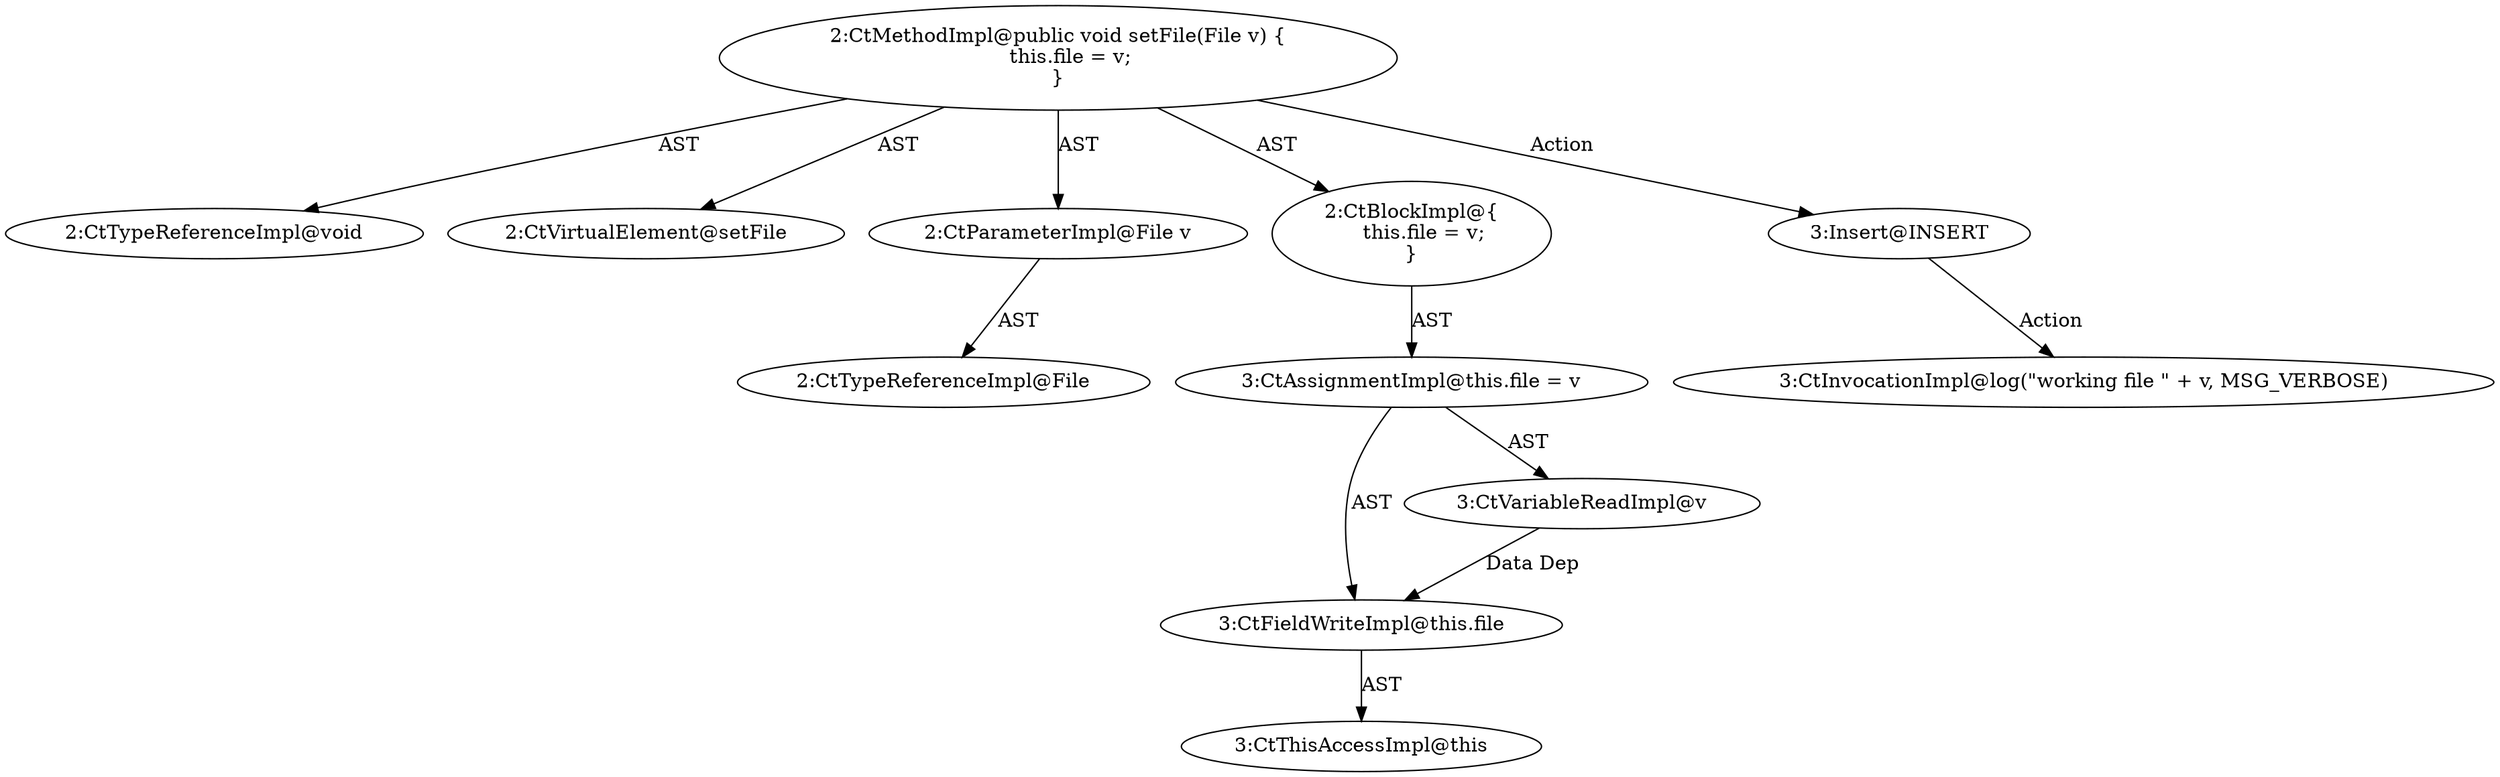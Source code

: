 digraph "setFile#?,File" {
0 [label="2:CtTypeReferenceImpl@void" shape=ellipse]
1 [label="2:CtVirtualElement@setFile" shape=ellipse]
2 [label="2:CtParameterImpl@File v" shape=ellipse]
3 [label="2:CtTypeReferenceImpl@File" shape=ellipse]
4 [label="3:CtFieldWriteImpl@this.file" shape=ellipse]
5 [label="3:CtThisAccessImpl@this" shape=ellipse]
6 [label="3:CtVariableReadImpl@v" shape=ellipse]
7 [label="3:CtAssignmentImpl@this.file = v" shape=ellipse]
8 [label="2:CtBlockImpl@\{
    this.file = v;
\}" shape=ellipse]
9 [label="2:CtMethodImpl@public void setFile(File v) \{
    this.file = v;
\}" shape=ellipse]
10 [label="3:Insert@INSERT" shape=ellipse]
11 [label="3:CtInvocationImpl@log(\"working file \" + v, MSG_VERBOSE)" shape=ellipse]
2 -> 3 [label="AST"];
4 -> 5 [label="AST"];
6 -> 4 [label="Data Dep"];
7 -> 4 [label="AST"];
7 -> 6 [label="AST"];
8 -> 7 [label="AST"];
9 -> 1 [label="AST"];
9 -> 0 [label="AST"];
9 -> 2 [label="AST"];
9 -> 8 [label="AST"];
9 -> 10 [label="Action"];
10 -> 11 [label="Action"];
}